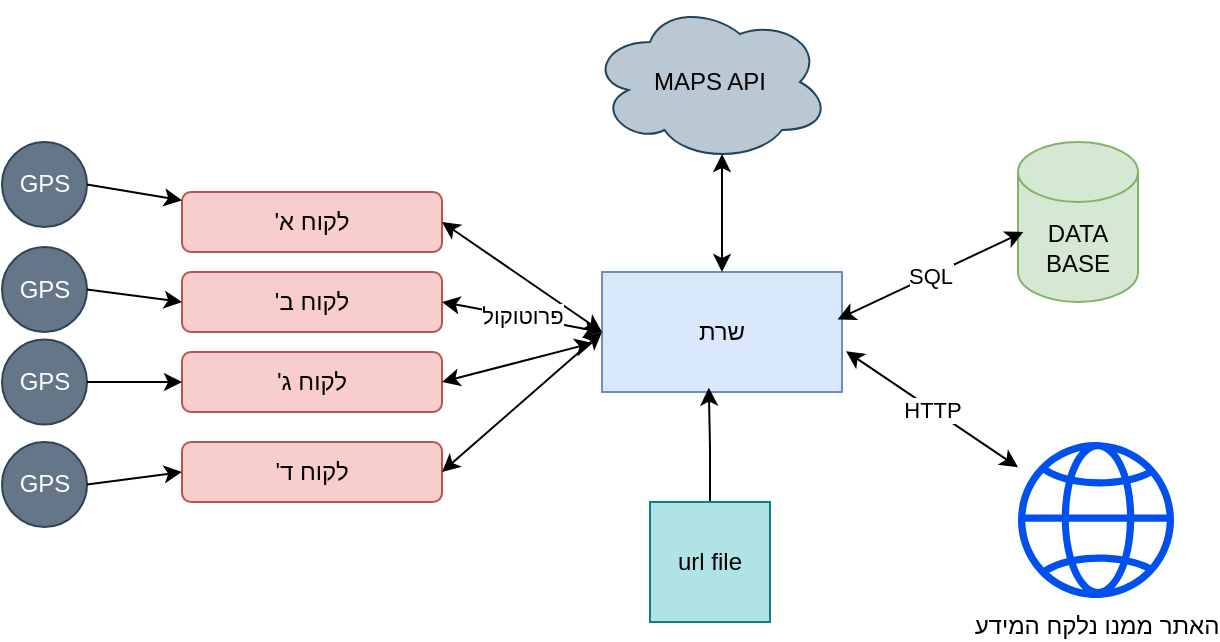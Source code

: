 <mxfile version="21.2.9" type="device">
  <diagram name="‫עמוד-1‬" id="4Drey7YKdJTvxTuW074s">
    <mxGraphModel dx="989" dy="543" grid="1" gridSize="10" guides="1" tooltips="1" connect="1" arrows="1" fold="1" page="1" pageScale="1" pageWidth="827" pageHeight="1169" math="0" shadow="0">
      <root>
        <mxCell id="0" />
        <mxCell id="1" parent="0" />
        <mxCell id="kPJopyzGDtvRixEikbhj-1" value="DATA BASE" style="shape=cylinder3;whiteSpace=wrap;html=1;boundedLbl=1;backgroundOutline=1;size=15;fillColor=#d5e8d4;strokeColor=#82b366;" vertex="1" parent="1">
          <mxGeometry x="598" y="90" width="60" height="80" as="geometry" />
        </mxCell>
        <mxCell id="kPJopyzGDtvRixEikbhj-2" value="שרת" style="rounded=0;whiteSpace=wrap;html=1;fillColor=#dae8fc;strokeColor=#6c8ebf;" vertex="1" parent="1">
          <mxGeometry x="390" y="155" width="120" height="60" as="geometry" />
        </mxCell>
        <mxCell id="kPJopyzGDtvRixEikbhj-4" value="&lt;font color=&quot;#000000&quot;&gt;האתר ממנו נלקח המידע&lt;/font&gt;" style="sketch=0;outlineConnect=0;fillColor=#0050ef;strokeColor=#001DBC;dashed=0;verticalLabelPosition=bottom;verticalAlign=top;align=center;html=1;fontSize=12;fontStyle=0;aspect=fixed;pointerEvents=1;shape=mxgraph.aws4.globe;fontColor=#ffffff;" vertex="1" parent="1">
          <mxGeometry x="598" y="240" width="78" height="78" as="geometry" />
        </mxCell>
        <mxCell id="kPJopyzGDtvRixEikbhj-5" value="&#39;לקוח א" style="rounded=1;whiteSpace=wrap;html=1;fillColor=#f8cecc;strokeColor=#b85450;" vertex="1" parent="1">
          <mxGeometry x="180" y="115" width="130" height="30" as="geometry" />
        </mxCell>
        <mxCell id="kPJopyzGDtvRixEikbhj-6" value="&lt;span style=&quot;color: rgb(0, 0, 0); font-family: Helvetica; font-size: 12px; font-style: normal; font-variant-ligatures: normal; font-variant-caps: normal; font-weight: 400; letter-spacing: normal; orphans: 2; text-align: center; text-indent: 0px; text-transform: none; widows: 2; word-spacing: 0px; -webkit-text-stroke-width: 0px; text-decoration-thickness: initial; text-decoration-style: initial; text-decoration-color: initial; float: none; display: inline !important;&quot;&gt;&#39;לקוח ג&lt;/span&gt;" style="rounded=1;whiteSpace=wrap;html=1;fillColor=#f8cecc;strokeColor=#b85450;" vertex="1" parent="1">
          <mxGeometry x="180" y="195" width="130" height="30" as="geometry" />
        </mxCell>
        <mxCell id="kPJopyzGDtvRixEikbhj-7" value="&lt;span style=&quot;color: rgb(0, 0, 0); font-family: Helvetica; font-size: 12px; font-style: normal; font-variant-ligatures: normal; font-variant-caps: normal; font-weight: 400; letter-spacing: normal; orphans: 2; text-align: center; text-indent: 0px; text-transform: none; widows: 2; word-spacing: 0px; -webkit-text-stroke-width: 0px; text-decoration-thickness: initial; text-decoration-style: initial; text-decoration-color: initial; float: none; display: inline !important;&quot;&gt;&#39;לקוח ב&lt;/span&gt;" style="rounded=1;whiteSpace=wrap;html=1;fillColor=#f8cecc;strokeColor=#b85450;" vertex="1" parent="1">
          <mxGeometry x="180" y="155" width="130" height="30" as="geometry" />
        </mxCell>
        <mxCell id="kPJopyzGDtvRixEikbhj-8" value="&lt;span style=&quot;color: rgb(0, 0, 0); font-family: Helvetica; font-size: 12px; font-style: normal; font-variant-ligatures: normal; font-variant-caps: normal; font-weight: 400; letter-spacing: normal; orphans: 2; text-align: center; text-indent: 0px; text-transform: none; widows: 2; word-spacing: 0px; -webkit-text-stroke-width: 0px; text-decoration-thickness: initial; text-decoration-style: initial; text-decoration-color: initial; float: none; display: inline !important;&quot;&gt;&#39;לקוח ד&lt;/span&gt;" style="rounded=1;whiteSpace=wrap;html=1;fillColor=#f8cecc;strokeColor=#b85450;" vertex="1" parent="1">
          <mxGeometry x="180" y="240" width="130" height="30" as="geometry" />
        </mxCell>
        <mxCell id="kPJopyzGDtvRixEikbhj-9" value="" style="endArrow=classic;startArrow=classic;html=1;rounded=0;entryX=0;entryY=0.5;entryDx=0;entryDy=0;exitX=1;exitY=0.5;exitDx=0;exitDy=0;" edge="1" parent="1" source="kPJopyzGDtvRixEikbhj-5" target="kPJopyzGDtvRixEikbhj-2">
          <mxGeometry width="50" height="50" relative="1" as="geometry">
            <mxPoint x="340" y="140" as="sourcePoint" />
            <mxPoint x="390" y="90" as="targetPoint" />
          </mxGeometry>
        </mxCell>
        <mxCell id="kPJopyzGDtvRixEikbhj-10" value="פרוטוקול" style="endArrow=classic;startArrow=classic;html=1;rounded=0;exitX=1;exitY=0.5;exitDx=0;exitDy=0;entryX=0;entryY=0.5;entryDx=0;entryDy=0;" edge="1" parent="1" source="kPJopyzGDtvRixEikbhj-7" target="kPJopyzGDtvRixEikbhj-2">
          <mxGeometry width="50" height="50" relative="1" as="geometry">
            <mxPoint x="330" y="180" as="sourcePoint" />
            <mxPoint x="380" y="130" as="targetPoint" />
          </mxGeometry>
        </mxCell>
        <mxCell id="kPJopyzGDtvRixEikbhj-11" value="" style="endArrow=classic;startArrow=classic;html=1;rounded=0;exitX=1;exitY=0.5;exitDx=0;exitDy=0;entryX=-0.038;entryY=0.591;entryDx=0;entryDy=0;entryPerimeter=0;" edge="1" parent="1" source="kPJopyzGDtvRixEikbhj-6" target="kPJopyzGDtvRixEikbhj-2">
          <mxGeometry width="50" height="50" relative="1" as="geometry">
            <mxPoint x="330" y="220" as="sourcePoint" />
            <mxPoint x="400" y="195" as="targetPoint" />
          </mxGeometry>
        </mxCell>
        <mxCell id="kPJopyzGDtvRixEikbhj-12" value="" style="endArrow=classic;startArrow=classic;html=1;rounded=0;exitX=1;exitY=0.5;exitDx=0;exitDy=0;entryX=0;entryY=0.5;entryDx=0;entryDy=0;" edge="1" parent="1" source="kPJopyzGDtvRixEikbhj-8" target="kPJopyzGDtvRixEikbhj-2">
          <mxGeometry width="50" height="50" relative="1" as="geometry">
            <mxPoint x="330" y="260" as="sourcePoint" />
            <mxPoint x="380" y="210" as="targetPoint" />
          </mxGeometry>
        </mxCell>
        <mxCell id="kPJopyzGDtvRixEikbhj-13" value="SQL" style="endArrow=classic;startArrow=classic;html=1;rounded=0;exitX=0.982;exitY=0.395;exitDx=0;exitDy=0;exitPerimeter=0;entryX=0.045;entryY=0.562;entryDx=0;entryDy=0;entryPerimeter=0;" edge="1" parent="1" source="kPJopyzGDtvRixEikbhj-2" target="kPJopyzGDtvRixEikbhj-1">
          <mxGeometry width="50" height="50" relative="1" as="geometry">
            <mxPoint x="530" y="170" as="sourcePoint" />
            <mxPoint x="580" y="120" as="targetPoint" />
          </mxGeometry>
        </mxCell>
        <mxCell id="kPJopyzGDtvRixEikbhj-14" value="HTTP" style="endArrow=classic;startArrow=classic;html=1;rounded=0;exitX=1.017;exitY=0.66;exitDx=0;exitDy=0;exitPerimeter=0;" edge="1" parent="1" source="kPJopyzGDtvRixEikbhj-2" target="kPJopyzGDtvRixEikbhj-4">
          <mxGeometry width="50" height="50" relative="1" as="geometry">
            <mxPoint x="520" y="220" as="sourcePoint" />
            <mxPoint x="550" y="240" as="targetPoint" />
          </mxGeometry>
        </mxCell>
        <mxCell id="kPJopyzGDtvRixEikbhj-21" value="GPS" style="ellipse;whiteSpace=wrap;html=1;aspect=fixed;fillColor=#647687;fontColor=#ffffff;strokeColor=#314354;" vertex="1" parent="1">
          <mxGeometry x="90" y="240" width="42.5" height="42.5" as="geometry" />
        </mxCell>
        <mxCell id="kPJopyzGDtvRixEikbhj-22" value="GPS" style="ellipse;whiteSpace=wrap;html=1;aspect=fixed;fillColor=#647687;fontColor=#ffffff;strokeColor=#314354;" vertex="1" parent="1">
          <mxGeometry x="90" y="188.75" width="42.5" height="42.5" as="geometry" />
        </mxCell>
        <mxCell id="kPJopyzGDtvRixEikbhj-23" value="GPS" style="ellipse;whiteSpace=wrap;html=1;aspect=fixed;fillColor=#647687;fontColor=#ffffff;strokeColor=#314354;" vertex="1" parent="1">
          <mxGeometry x="90" y="142.5" width="42.5" height="42.5" as="geometry" />
        </mxCell>
        <mxCell id="kPJopyzGDtvRixEikbhj-24" value="GPS" style="ellipse;whiteSpace=wrap;html=1;aspect=fixed;fillColor=#647687;fontColor=#ffffff;strokeColor=#314354;" vertex="1" parent="1">
          <mxGeometry x="90" y="90" width="42.5" height="42.5" as="geometry" />
        </mxCell>
        <mxCell id="kPJopyzGDtvRixEikbhj-33" style="edgeStyle=orthogonalEdgeStyle;rounded=0;orthogonalLoop=1;jettySize=auto;html=1;entryX=0.445;entryY=0.964;entryDx=0;entryDy=0;entryPerimeter=0;" edge="1" parent="1" source="kPJopyzGDtvRixEikbhj-29" target="kPJopyzGDtvRixEikbhj-2">
          <mxGeometry relative="1" as="geometry" />
        </mxCell>
        <mxCell id="kPJopyzGDtvRixEikbhj-29" value="url file" style="whiteSpace=wrap;html=1;aspect=fixed;fillColor=#b0e3e6;strokeColor=#0e8088;" vertex="1" parent="1">
          <mxGeometry x="414" y="270" width="60" height="60" as="geometry" />
        </mxCell>
        <mxCell id="kPJopyzGDtvRixEikbhj-38" value="" style="endArrow=classic;html=1;rounded=0;exitX=1;exitY=0.5;exitDx=0;exitDy=0;" edge="1" parent="1" source="kPJopyzGDtvRixEikbhj-24" target="kPJopyzGDtvRixEikbhj-5">
          <mxGeometry width="50" height="50" relative="1" as="geometry">
            <mxPoint x="130" y="120" as="sourcePoint" />
            <mxPoint x="180" y="70" as="targetPoint" />
          </mxGeometry>
        </mxCell>
        <mxCell id="kPJopyzGDtvRixEikbhj-39" value="" style="endArrow=classic;html=1;rounded=0;entryX=0;entryY=0.5;entryDx=0;entryDy=0;exitX=1;exitY=0.5;exitDx=0;exitDy=0;" edge="1" parent="1" source="kPJopyzGDtvRixEikbhj-23" target="kPJopyzGDtvRixEikbhj-7">
          <mxGeometry width="50" height="50" relative="1" as="geometry">
            <mxPoint x="70" y="390" as="sourcePoint" />
            <mxPoint x="120" y="340" as="targetPoint" />
          </mxGeometry>
        </mxCell>
        <mxCell id="kPJopyzGDtvRixEikbhj-40" value="" style="endArrow=classic;html=1;rounded=0;entryX=0;entryY=0.5;entryDx=0;entryDy=0;exitX=1;exitY=0.5;exitDx=0;exitDy=0;" edge="1" parent="1" source="kPJopyzGDtvRixEikbhj-22" target="kPJopyzGDtvRixEikbhj-6">
          <mxGeometry width="50" height="50" relative="1" as="geometry">
            <mxPoint x="50" y="410" as="sourcePoint" />
            <mxPoint x="100" y="360" as="targetPoint" />
          </mxGeometry>
        </mxCell>
        <mxCell id="kPJopyzGDtvRixEikbhj-41" value="" style="endArrow=classic;html=1;rounded=0;entryX=0;entryY=0.5;entryDx=0;entryDy=0;exitX=1;exitY=0.5;exitDx=0;exitDy=0;" edge="1" parent="1" source="kPJopyzGDtvRixEikbhj-21" target="kPJopyzGDtvRixEikbhj-8">
          <mxGeometry width="50" height="50" relative="1" as="geometry">
            <mxPoint x="80" y="380" as="sourcePoint" />
            <mxPoint x="130" y="330" as="targetPoint" />
          </mxGeometry>
        </mxCell>
        <mxCell id="kPJopyzGDtvRixEikbhj-42" value="MAPS API" style="ellipse;shape=cloud;whiteSpace=wrap;html=1;fillColor=#bac8d3;strokeColor=#23445d;" vertex="1" parent="1">
          <mxGeometry x="384" y="20" width="120" height="80" as="geometry" />
        </mxCell>
        <mxCell id="kPJopyzGDtvRixEikbhj-43" value="" style="endArrow=classic;startArrow=classic;html=1;rounded=0;entryX=0.55;entryY=0.95;entryDx=0;entryDy=0;entryPerimeter=0;" edge="1" parent="1" source="kPJopyzGDtvRixEikbhj-2" target="kPJopyzGDtvRixEikbhj-42">
          <mxGeometry width="50" height="50" relative="1" as="geometry">
            <mxPoint x="260" y="90" as="sourcePoint" />
            <mxPoint x="310" y="40" as="targetPoint" />
          </mxGeometry>
        </mxCell>
      </root>
    </mxGraphModel>
  </diagram>
</mxfile>
